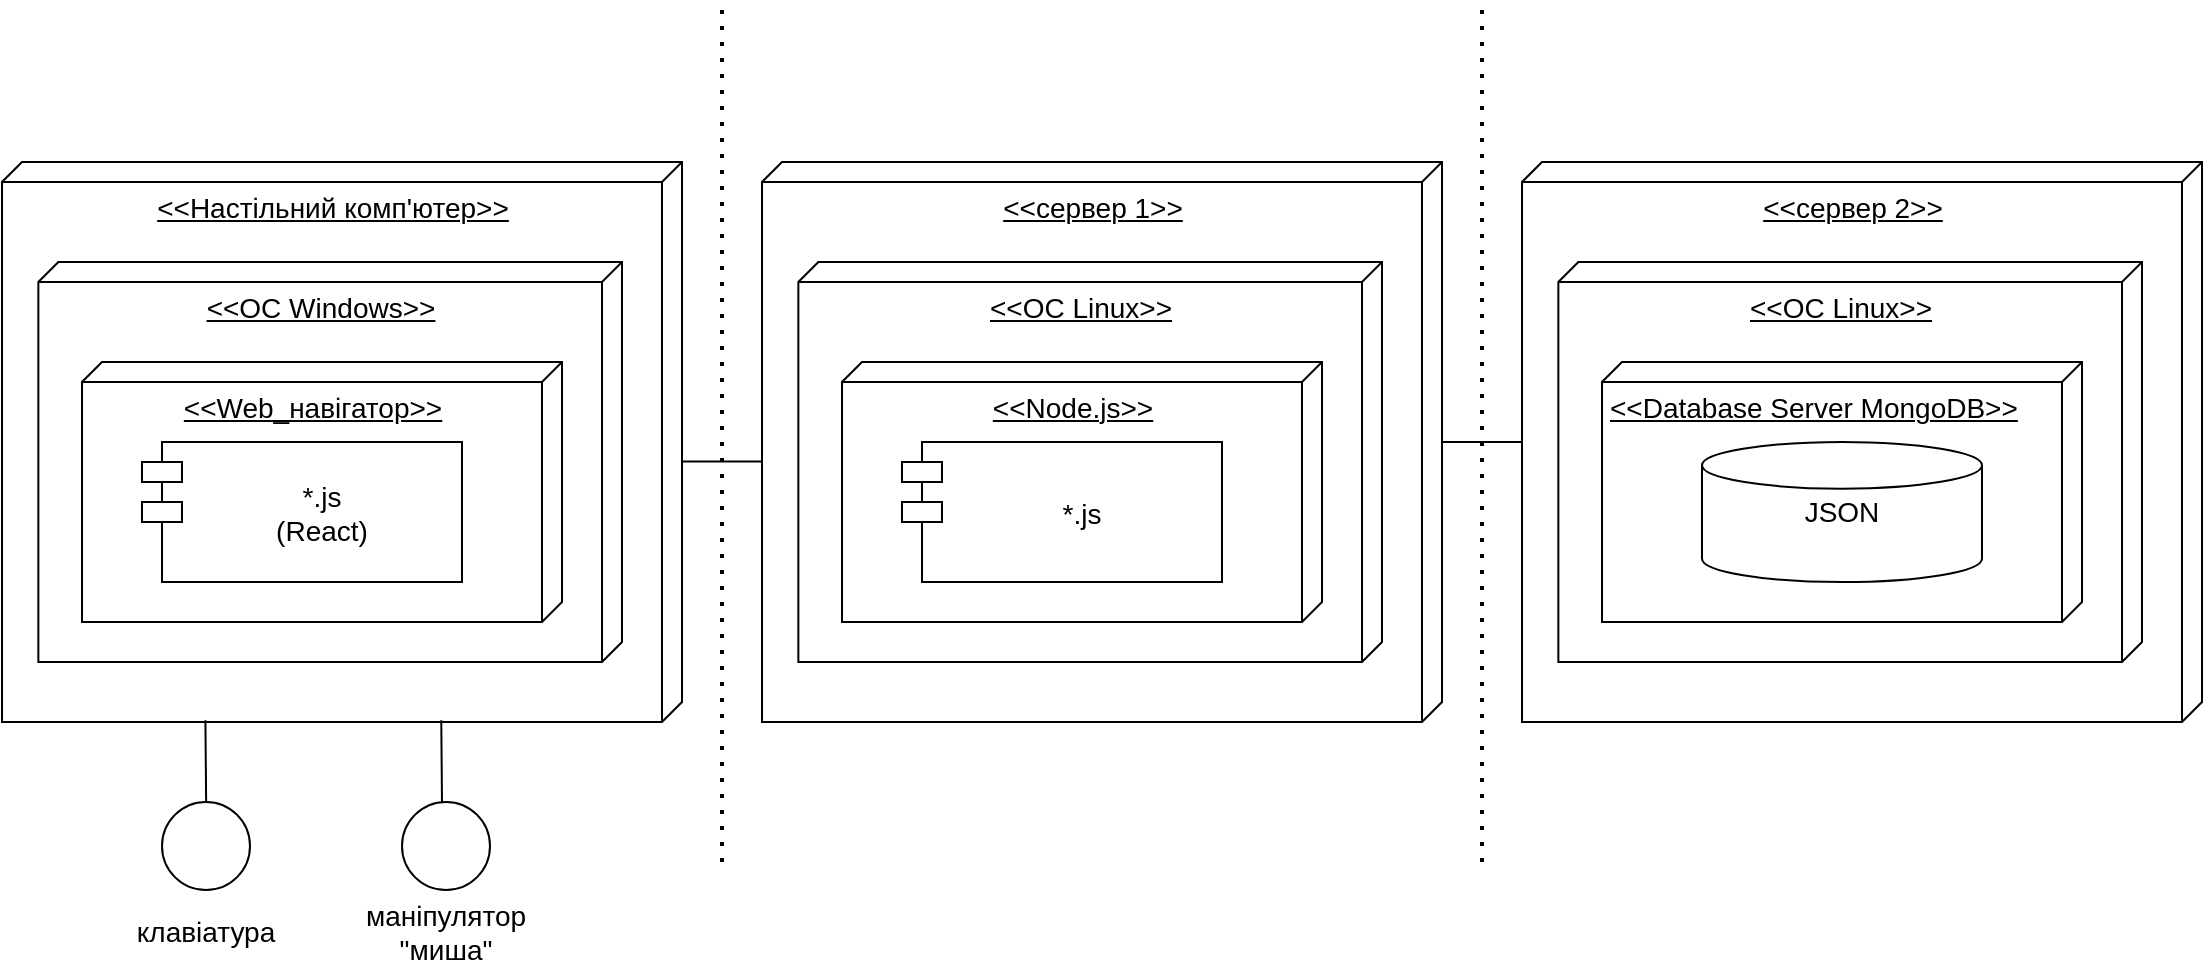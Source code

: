 <mxfile version="20.4.0"><diagram id="xuf2yZqss2i5rdHE0QTw" name="Страница 1"><mxGraphModel dx="1424" dy="1985" grid="1" gridSize="10" guides="1" tooltips="1" connect="1" arrows="1" fold="1" page="1" pageScale="1" pageWidth="827" pageHeight="1169" math="0" shadow="0"><root><mxCell id="0"/><mxCell id="1" parent="0"/><mxCell id="Pfhk5_X-DEWgGpznX3EH-5" value="&lt;font style=&quot;font-size: 14px;&quot;&gt;&amp;lt;&amp;lt;Настільний комп'ютер&amp;gt;&amp;gt;&lt;/font&gt;" style="verticalAlign=top;align=center;spacingTop=8;spacingLeft=2;spacingRight=12;shape=cube;size=10;direction=south;fontStyle=4;html=1;" vertex="1" parent="1"><mxGeometry x="20" y="80" width="340" height="280" as="geometry"/></mxCell><mxCell id="Pfhk5_X-DEWgGpznX3EH-6" value="&lt;font style=&quot;font-size: 14px;&quot;&gt;&amp;lt;&amp;lt;ОС Windows&amp;gt;&amp;gt;&lt;/font&gt;" style="verticalAlign=top;align=center;spacingTop=8;spacingLeft=2;spacingRight=12;shape=cube;size=10;direction=south;fontStyle=4;html=1;" vertex="1" parent="1"><mxGeometry x="38.18" y="130" width="291.82" height="200" as="geometry"/></mxCell><mxCell id="Pfhk5_X-DEWgGpznX3EH-7" value="&lt;font style=&quot;font-size: 14px;&quot;&gt;&amp;lt;&amp;lt;Web_навігатор&amp;gt;&amp;gt;&lt;/font&gt;" style="verticalAlign=top;align=center;spacingTop=8;spacingLeft=2;spacingRight=12;shape=cube;size=10;direction=south;fontStyle=4;html=1;" vertex="1" parent="1"><mxGeometry x="60" y="180" width="240" height="130" as="geometry"/></mxCell><mxCell id="Pfhk5_X-DEWgGpznX3EH-8" value="&lt;font style=&quot;font-size: 14px;&quot;&gt;&amp;lt;&amp;lt;сервер 1&amp;gt;&amp;gt;&lt;/font&gt;" style="verticalAlign=top;align=center;spacingTop=8;spacingLeft=2;spacingRight=12;shape=cube;size=10;direction=south;fontStyle=4;html=1;" vertex="1" parent="1"><mxGeometry x="400" y="80" width="340" height="280" as="geometry"/></mxCell><mxCell id="Pfhk5_X-DEWgGpznX3EH-9" value="&lt;font style=&quot;font-size: 14px;&quot;&gt;&amp;lt;&amp;lt;OC Linux&amp;gt;&amp;gt;&lt;/font&gt;" style="verticalAlign=top;align=center;spacingTop=8;spacingLeft=2;spacingRight=12;shape=cube;size=10;direction=south;fontStyle=4;html=1;" vertex="1" parent="1"><mxGeometry x="418.18" y="130" width="291.82" height="200" as="geometry"/></mxCell><mxCell id="Pfhk5_X-DEWgGpznX3EH-10" value="&lt;font style=&quot;font-size: 14px;&quot;&gt;&amp;lt;&amp;lt;Node.js&amp;gt;&amp;gt;&lt;/font&gt;" style="verticalAlign=top;align=center;spacingTop=8;spacingLeft=2;spacingRight=12;shape=cube;size=10;direction=south;fontStyle=4;html=1;" vertex="1" parent="1"><mxGeometry x="440" y="180" width="240" height="130" as="geometry"/></mxCell><mxCell id="Pfhk5_X-DEWgGpznX3EH-11" value="&lt;font style=&quot;font-size: 14px;&quot;&gt;&amp;lt;&amp;lt;сервер 2&amp;gt;&amp;gt;&lt;/font&gt;" style="verticalAlign=top;align=center;spacingTop=8;spacingLeft=2;spacingRight=12;shape=cube;size=10;direction=south;fontStyle=4;html=1;" vertex="1" parent="1"><mxGeometry x="780" y="80" width="340" height="280" as="geometry"/></mxCell><mxCell id="Pfhk5_X-DEWgGpznX3EH-12" value="&lt;div style=&quot;&quot;&gt;&lt;span style=&quot;font-size: 14px; background-color: initial;&quot;&gt;&amp;lt;&amp;lt;OC Linux&amp;gt;&amp;gt;&lt;/span&gt;&lt;/div&gt;" style="verticalAlign=top;align=center;spacingTop=8;spacingLeft=2;spacingRight=12;shape=cube;size=10;direction=south;fontStyle=4;html=1;" vertex="1" parent="1"><mxGeometry x="798.18" y="130" width="291.82" height="200" as="geometry"/></mxCell><mxCell id="Pfhk5_X-DEWgGpznX3EH-13" value="&lt;font style=&quot;font-size: 14px;&quot;&gt;&amp;lt;&amp;lt;Database Server MongoDB&amp;gt;&amp;gt;&lt;/font&gt;" style="verticalAlign=top;align=left;spacingTop=8;spacingLeft=2;spacingRight=12;shape=cube;size=10;direction=south;fontStyle=4;html=1;" vertex="1" parent="1"><mxGeometry x="820" y="180" width="240" height="130" as="geometry"/></mxCell><mxCell id="Pfhk5_X-DEWgGpznX3EH-14" value="*.js &#10;(React)" style="shape=module;align=center;spacingLeft=20;align=center;verticalAlign=middle;fontSize=14;" vertex="1" parent="1"><mxGeometry x="90" y="220" width="160" height="70" as="geometry"/></mxCell><mxCell id="Pfhk5_X-DEWgGpznX3EH-15" value="*.js" style="shape=module;align=left;spacingLeft=20;align=center;verticalAlign=middle;fontSize=14;" vertex="1" parent="1"><mxGeometry x="470" y="220" width="160" height="70" as="geometry"/></mxCell><mxCell id="Pfhk5_X-DEWgGpznX3EH-16" value="&lt;font style=&quot;font-size: 14px;&quot;&gt;JSON&lt;/font&gt;" style="strokeWidth=1;html=1;shape=mxgraph.flowchart.database;whiteSpace=wrap;" vertex="1" parent="1"><mxGeometry x="870" y="220" width="140" height="70" as="geometry"/></mxCell><mxCell id="Pfhk5_X-DEWgGpznX3EH-18" value="" style="endArrow=none;dashed=1;html=1;dashPattern=1 3;strokeWidth=2;rounded=0;fontSize=14;" edge="1" parent="1"><mxGeometry width="50" height="50" relative="1" as="geometry"><mxPoint x="380" y="430" as="sourcePoint"/><mxPoint x="380" as="targetPoint"/></mxGeometry></mxCell><mxCell id="Pfhk5_X-DEWgGpznX3EH-19" value="" style="endArrow=none;dashed=1;html=1;dashPattern=1 3;strokeWidth=2;rounded=0;fontSize=14;" edge="1" parent="1"><mxGeometry width="50" height="50" relative="1" as="geometry"><mxPoint x="760" y="430" as="sourcePoint"/><mxPoint x="760" as="targetPoint"/></mxGeometry></mxCell><mxCell id="Pfhk5_X-DEWgGpznX3EH-21" value="" style="endArrow=none;html=1;rounded=0;fontSize=14;" edge="1" parent="1"><mxGeometry width="50" height="50" relative="1" as="geometry"><mxPoint x="360" y="229.71" as="sourcePoint"/><mxPoint x="400" y="229.71" as="targetPoint"/></mxGeometry></mxCell><mxCell id="Pfhk5_X-DEWgGpznX3EH-22" value="" style="endArrow=none;html=1;rounded=0;fontSize=14;" edge="1" parent="1"><mxGeometry width="50" height="50" relative="1" as="geometry"><mxPoint x="740" y="220.0" as="sourcePoint"/><mxPoint x="780" y="220.0" as="targetPoint"/></mxGeometry></mxCell><mxCell id="Pfhk5_X-DEWgGpznX3EH-24" value="" style="ellipse;whiteSpace=wrap;html=1;aspect=fixed;strokeWidth=1;fontSize=14;" vertex="1" parent="1"><mxGeometry x="220" y="400" width="44" height="44" as="geometry"/></mxCell><mxCell id="Pfhk5_X-DEWgGpznX3EH-26" value="" style="endArrow=none;html=1;rounded=0;fontSize=14;entryX=0.997;entryY=0.354;entryDx=0;entryDy=0;entryPerimeter=0;" edge="1" parent="1" target="Pfhk5_X-DEWgGpznX3EH-5"><mxGeometry width="50" height="50" relative="1" as="geometry"><mxPoint x="240" y="400" as="sourcePoint"/><mxPoint x="280" y="360" as="targetPoint"/></mxGeometry></mxCell><mxCell id="Pfhk5_X-DEWgGpznX3EH-28" value="" style="ellipse;whiteSpace=wrap;html=1;aspect=fixed;strokeWidth=1;fontSize=14;" vertex="1" parent="1"><mxGeometry x="100" y="400" width="44" height="44" as="geometry"/></mxCell><mxCell id="Pfhk5_X-DEWgGpznX3EH-30" value="" style="endArrow=none;html=1;rounded=0;fontSize=14;entryX=0.997;entryY=0.354;entryDx=0;entryDy=0;entryPerimeter=0;" edge="1" parent="1"><mxGeometry width="50" height="50" relative="1" as="geometry"><mxPoint x="122.07" y="400" as="sourcePoint"/><mxPoint x="121.71" y="359.16" as="targetPoint"/></mxGeometry></mxCell><mxCell id="Pfhk5_X-DEWgGpznX3EH-31" value="клавіатура" style="text;html=1;strokeColor=none;fillColor=none;align=center;verticalAlign=middle;whiteSpace=wrap;rounded=0;strokeWidth=1;fontSize=14;" vertex="1" parent="1"><mxGeometry x="92" y="450" width="60" height="30" as="geometry"/></mxCell><mxCell id="Pfhk5_X-DEWgGpznX3EH-32" value="маніпулятор &quot;миша&quot;" style="text;html=1;strokeColor=none;fillColor=none;align=center;verticalAlign=middle;whiteSpace=wrap;rounded=0;strokeWidth=1;fontSize=14;" vertex="1" parent="1"><mxGeometry x="212" y="450" width="60" height="30" as="geometry"/></mxCell></root></mxGraphModel></diagram></mxfile>